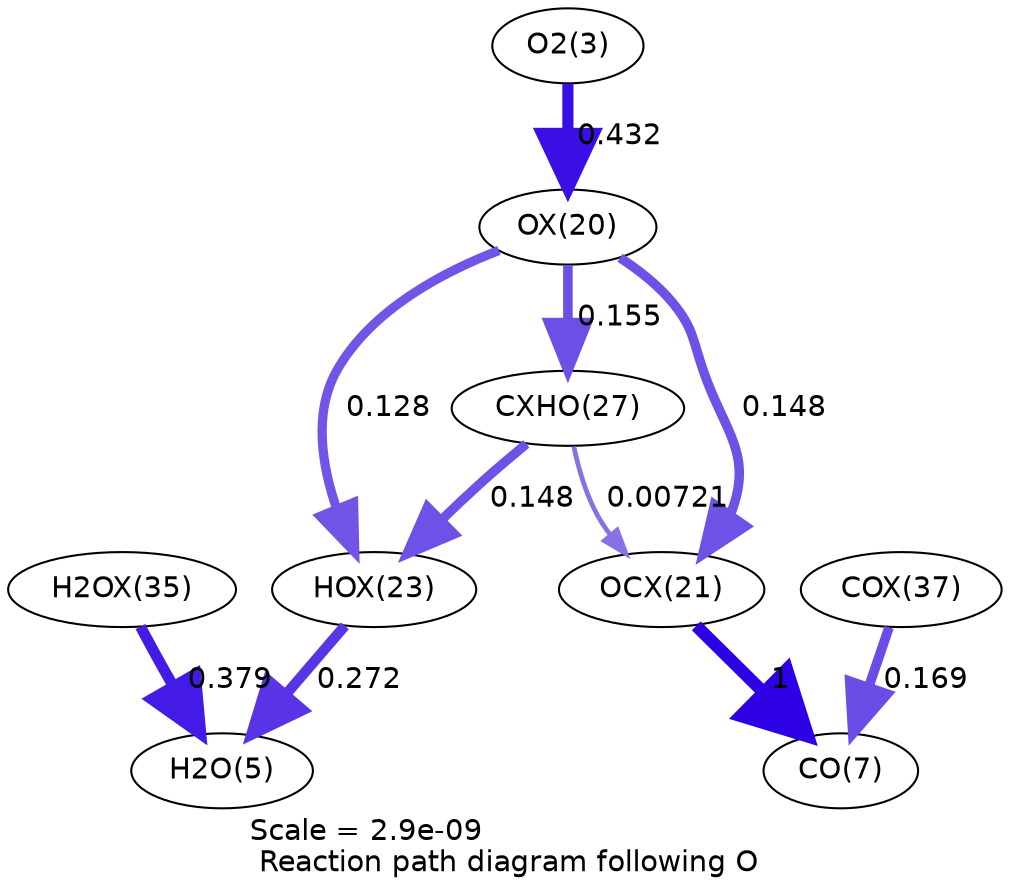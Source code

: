 digraph reaction_paths {
center=1;
s5 -> s23[fontname="Helvetica", penwidth=5.37, arrowsize=2.68, color="0.7, 0.932, 0.9"
, label=" 0.432"];
s23 -> s26[fontname="Helvetica", penwidth=4.45, arrowsize=2.22, color="0.7, 0.628, 0.9"
, label=" 0.128"];
s23 -> s29[fontname="Helvetica", penwidth=4.59, arrowsize=2.3, color="0.7, 0.655, 0.9"
, label=" 0.155"];
s23 -> s24[fontname="Helvetica", penwidth=4.56, arrowsize=2.28, color="0.7, 0.648, 0.9"
, label=" 0.148"];
s26 -> s7[fontname="Helvetica", penwidth=5.02, arrowsize=2.51, color="0.7, 0.772, 0.9"
, label=" 0.272"];
s29 -> s26[fontname="Helvetica", penwidth=4.56, arrowsize=2.28, color="0.7, 0.648, 0.9"
, label=" 0.148"];
s32 -> s7[fontname="Helvetica", penwidth=5.27, arrowsize=2.63, color="0.7, 0.879, 0.9"
, label=" 0.379"];
s29 -> s24[fontname="Helvetica", penwidth=2.28, arrowsize=1.14, color="0.7, 0.507, 0.9"
, label=" 0.00721"];
s24 -> s9[fontname="Helvetica", penwidth=6, arrowsize=3, color="0.7, 1.5, 0.9"
, label=" 1"];
s34 -> s9[fontname="Helvetica", penwidth=4.66, arrowsize=2.33, color="0.7, 0.669, 0.9"
, label=" 0.169"];
s5 [ fontname="Helvetica", label="O2(3)"];
s7 [ fontname="Helvetica", label="H2O(5)"];
s9 [ fontname="Helvetica", label="CO(7)"];
s23 [ fontname="Helvetica", label="OX(20)"];
s24 [ fontname="Helvetica", label="OCX(21)"];
s26 [ fontname="Helvetica", label="HOX(23)"];
s29 [ fontname="Helvetica", label="CXHO(27)"];
s32 [ fontname="Helvetica", label="H2OX(35)"];
s34 [ fontname="Helvetica", label="COX(37)"];
 label = "Scale = 2.9e-09\l Reaction path diagram following O";
 fontname = "Helvetica";
}
